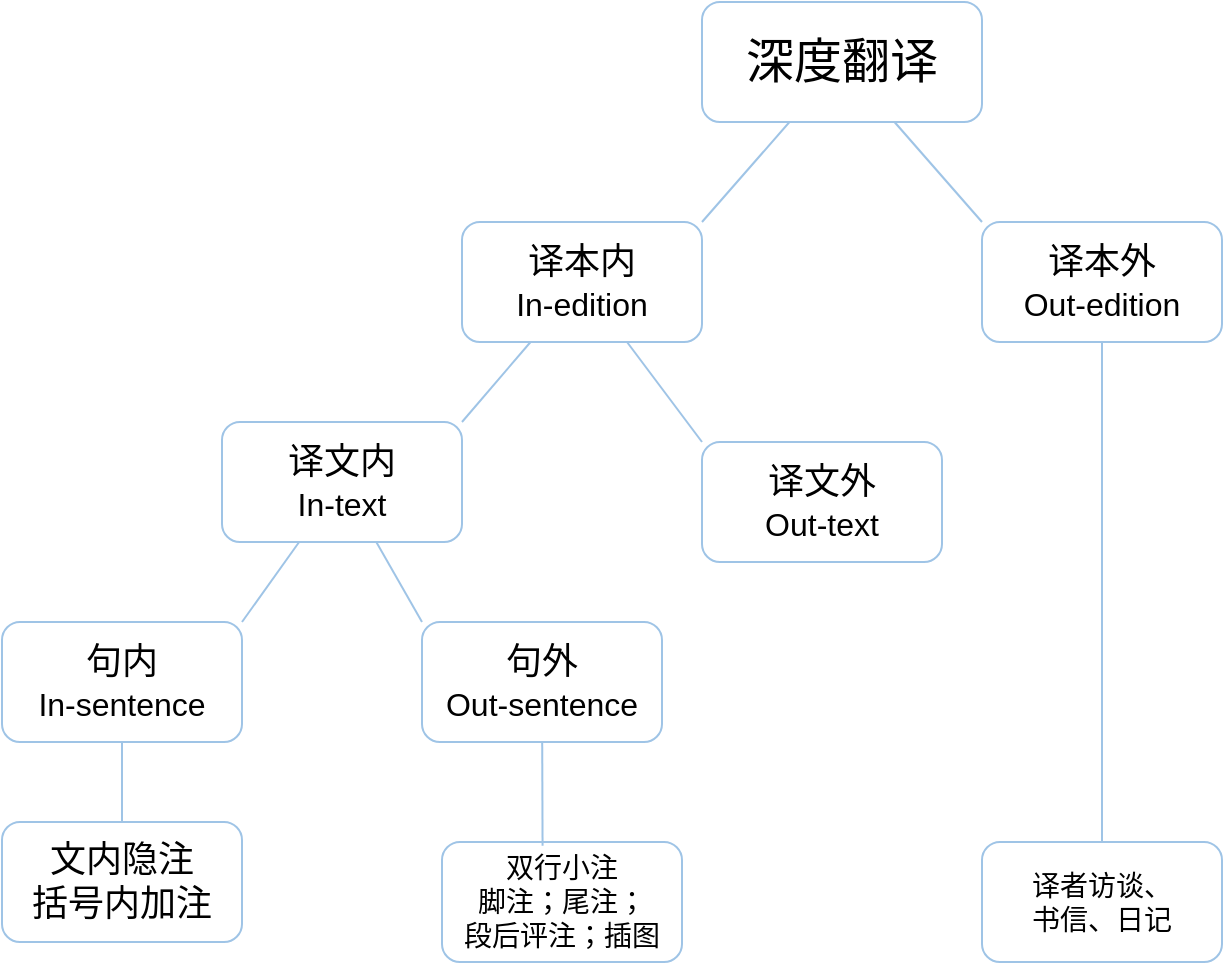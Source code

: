 <mxfile version="24.2.5" type="github">
  <diagram name="第 1 页" id="j2x289d80yOzC9EUgb64">
    <mxGraphModel dx="1167" dy="638" grid="1" gridSize="10" guides="1" tooltips="1" connect="1" arrows="1" fold="1" page="1" pageScale="1" pageWidth="827" pageHeight="1169" math="0" shadow="0">
      <root>
        <mxCell id="0" />
        <mxCell id="1" parent="0" />
        <mxCell id="Dwdkd8aCn5oXeaFHrTND-8" style="edgeStyle=none;rounded=0;orthogonalLoop=1;jettySize=auto;html=1;strokeColor=none;" edge="1" parent="1" source="Dwdkd8aCn5oXeaFHrTND-18" target="Dwdkd8aCn5oXeaFHrTND-3">
          <mxGeometry relative="1" as="geometry" />
        </mxCell>
        <mxCell id="Dwdkd8aCn5oXeaFHrTND-17" style="edgeStyle=none;rounded=0;orthogonalLoop=1;jettySize=auto;html=1;entryX=0;entryY=0;entryDx=0;entryDy=0;endArrow=none;endFill=0;strokeColor=#9FC4E6;" edge="1" parent="1" source="Dwdkd8aCn5oXeaFHrTND-2" target="Dwdkd8aCn5oXeaFHrTND-4">
          <mxGeometry relative="1" as="geometry" />
        </mxCell>
        <mxCell id="Dwdkd8aCn5oXeaFHrTND-21" style="edgeStyle=none;rounded=0;orthogonalLoop=1;jettySize=auto;html=1;entryX=1;entryY=0;entryDx=0;entryDy=0;endArrow=none;endFill=0;jumpStyle=none;strokeColor=#9fc4e6;" edge="1" parent="1" source="Dwdkd8aCn5oXeaFHrTND-2" target="Dwdkd8aCn5oXeaFHrTND-3">
          <mxGeometry relative="1" as="geometry" />
        </mxCell>
        <mxCell id="Dwdkd8aCn5oXeaFHrTND-2" value="&lt;font style=&quot;font-size: 24px;&quot;&gt;深度翻译&lt;/font&gt;" style="rounded=1;whiteSpace=wrap;html=1;strokeColor=#9FC4E6;" vertex="1" parent="1">
          <mxGeometry x="420" y="90" width="140" height="60" as="geometry" />
        </mxCell>
        <mxCell id="Dwdkd8aCn5oXeaFHrTND-22" style="edgeStyle=none;rounded=0;orthogonalLoop=1;jettySize=auto;html=1;entryX=1;entryY=0;entryDx=0;entryDy=0;endArrow=none;endFill=0;strokeColor=#9FC4E6;" edge="1" parent="1" source="Dwdkd8aCn5oXeaFHrTND-3" target="Dwdkd8aCn5oXeaFHrTND-19">
          <mxGeometry relative="1" as="geometry" />
        </mxCell>
        <mxCell id="Dwdkd8aCn5oXeaFHrTND-23" style="edgeStyle=none;rounded=0;orthogonalLoop=1;jettySize=auto;html=1;entryX=0;entryY=0;entryDx=0;entryDy=0;endArrow=none;endFill=0;strokeColor=#9FC4E6;" edge="1" parent="1" source="Dwdkd8aCn5oXeaFHrTND-3" target="Dwdkd8aCn5oXeaFHrTND-18">
          <mxGeometry relative="1" as="geometry" />
        </mxCell>
        <mxCell id="Dwdkd8aCn5oXeaFHrTND-3" value="&lt;font style=&quot;font-size: 18px;&quot;&gt;译本内&lt;/font&gt;&lt;div style=&quot;&quot;&gt;&lt;font style=&quot;font-size: 16px;&quot;&gt;In-edition&lt;/font&gt;&lt;/div&gt;" style="rounded=1;whiteSpace=wrap;html=1;strokeColor=#9FC4E6;" vertex="1" parent="1">
          <mxGeometry x="300" y="200" width="120" height="60" as="geometry" />
        </mxCell>
        <mxCell id="Dwdkd8aCn5oXeaFHrTND-27" style="edgeStyle=none;rounded=0;orthogonalLoop=1;jettySize=auto;html=1;endArrow=none;endFill=0;strokeColor=#9FC4E6;" edge="1" parent="1" source="Dwdkd8aCn5oXeaFHrTND-4" target="Dwdkd8aCn5oXeaFHrTND-26">
          <mxGeometry relative="1" as="geometry" />
        </mxCell>
        <mxCell id="Dwdkd8aCn5oXeaFHrTND-4" value="&lt;font style=&quot;font-size: 18px;&quot;&gt;译本外&lt;/font&gt;&lt;div style=&quot;&quot;&gt;&lt;font style=&quot;font-size: 16px;&quot;&gt;Out-edition&lt;/font&gt;&lt;/div&gt;" style="rounded=1;whiteSpace=wrap;html=1;strokeColor=#9FC4E6;" vertex="1" parent="1">
          <mxGeometry x="560" y="200" width="120" height="60" as="geometry" />
        </mxCell>
        <mxCell id="Dwdkd8aCn5oXeaFHrTND-13" style="edgeStyle=none;rounded=0;orthogonalLoop=1;jettySize=auto;html=1;entryX=0.5;entryY=0;entryDx=0;entryDy=0;endArrow=none;endFill=0;strokeColor=#9FC4E6;" edge="1" parent="1" source="Dwdkd8aCn5oXeaFHrTND-5" target="Dwdkd8aCn5oXeaFHrTND-11">
          <mxGeometry relative="1" as="geometry" />
        </mxCell>
        <mxCell id="Dwdkd8aCn5oXeaFHrTND-5" value="&lt;font style=&quot;font-size: 18px;&quot;&gt;句内&lt;/font&gt;&lt;div style=&quot;&quot;&gt;&lt;font style=&quot;font-size: 16px;&quot;&gt;In-sentence&lt;/font&gt;&lt;/div&gt;" style="rounded=1;whiteSpace=wrap;html=1;strokeColor=#9FC4E6;" vertex="1" parent="1">
          <mxGeometry x="70" y="400" width="120" height="60" as="geometry" />
        </mxCell>
        <mxCell id="Dwdkd8aCn5oXeaFHrTND-6" value="&lt;font style=&quot;font-size: 18px;&quot;&gt;句外&lt;/font&gt;&lt;div style=&quot;&quot;&gt;&lt;font style=&quot;font-size: 16px;&quot;&gt;Out-sentence&lt;/font&gt;&lt;/div&gt;" style="rounded=1;whiteSpace=wrap;html=1;strokeColor=#9FC4E6;" vertex="1" parent="1">
          <mxGeometry x="280" y="400" width="120" height="60" as="geometry" />
        </mxCell>
        <mxCell id="Dwdkd8aCn5oXeaFHrTND-11" value="&lt;font style=&quot;font-size: 18px;&quot;&gt;文内隐注&lt;/font&gt;&lt;div style=&quot;font-size: 18px;&quot;&gt;括号内加注&lt;/div&gt;" style="rounded=1;whiteSpace=wrap;html=1;strokeColor=#9FC4E6;" vertex="1" parent="1">
          <mxGeometry x="70" y="500" width="120" height="60" as="geometry" />
        </mxCell>
        <mxCell id="Dwdkd8aCn5oXeaFHrTND-12" value="&lt;font style=&quot;font-size: 14px;&quot;&gt;双行小注&lt;br&gt;&lt;/font&gt;&lt;div style=&quot;font-size: 14px;&quot;&gt;&lt;font style=&quot;font-size: 14px;&quot;&gt;脚注；尾注；&lt;/font&gt;&lt;/div&gt;&lt;div style=&quot;font-size: 14px;&quot;&gt;&lt;font style=&quot;font-size: 14px;&quot;&gt;段后评注；插图&lt;/font&gt;&lt;/div&gt;" style="rounded=1;whiteSpace=wrap;html=1;strokeColor=#9FC4E6;" vertex="1" parent="1">
          <mxGeometry x="290" y="510" width="120" height="60" as="geometry" />
        </mxCell>
        <mxCell id="Dwdkd8aCn5oXeaFHrTND-14" style="edgeStyle=none;rounded=0;orthogonalLoop=1;jettySize=auto;html=1;entryX=0.419;entryY=0.031;entryDx=0;entryDy=0;entryPerimeter=0;endArrow=none;endFill=0;strokeColor=#9FC4E6;" edge="1" parent="1" source="Dwdkd8aCn5oXeaFHrTND-6" target="Dwdkd8aCn5oXeaFHrTND-12">
          <mxGeometry relative="1" as="geometry" />
        </mxCell>
        <mxCell id="Dwdkd8aCn5oXeaFHrTND-24" style="edgeStyle=none;rounded=0;orthogonalLoop=1;jettySize=auto;html=1;entryX=1;entryY=0;entryDx=0;entryDy=0;endArrow=none;endFill=0;strokeColor=#9FC4E6;" edge="1" parent="1" source="Dwdkd8aCn5oXeaFHrTND-19" target="Dwdkd8aCn5oXeaFHrTND-5">
          <mxGeometry relative="1" as="geometry" />
        </mxCell>
        <mxCell id="Dwdkd8aCn5oXeaFHrTND-25" style="edgeStyle=none;rounded=0;orthogonalLoop=1;jettySize=auto;html=1;entryX=0;entryY=0;entryDx=0;entryDy=0;endArrow=none;endFill=0;strokeColor=#9FC4E6;" edge="1" parent="1" source="Dwdkd8aCn5oXeaFHrTND-19" target="Dwdkd8aCn5oXeaFHrTND-6">
          <mxGeometry relative="1" as="geometry" />
        </mxCell>
        <mxCell id="Dwdkd8aCn5oXeaFHrTND-19" value="&lt;font style=&quot;font-size: 18px;&quot;&gt;译文内&lt;/font&gt;&lt;div style=&quot;&quot;&gt;&lt;font style=&quot;font-size: 16px;&quot;&gt;In-text&lt;/font&gt;&lt;/div&gt;" style="rounded=1;whiteSpace=wrap;html=1;strokeColor=#9FC4E6;" vertex="1" parent="1">
          <mxGeometry x="180" y="300" width="120" height="60" as="geometry" />
        </mxCell>
        <mxCell id="Dwdkd8aCn5oXeaFHrTND-20" value="" style="edgeStyle=none;rounded=0;orthogonalLoop=1;jettySize=auto;html=1;strokeColor=none;" edge="1" parent="1" source="Dwdkd8aCn5oXeaFHrTND-2" target="Dwdkd8aCn5oXeaFHrTND-18">
          <mxGeometry relative="1" as="geometry">
            <mxPoint x="474" y="160" as="sourcePoint" />
            <mxPoint x="326" y="430" as="targetPoint" />
          </mxGeometry>
        </mxCell>
        <mxCell id="Dwdkd8aCn5oXeaFHrTND-18" value="&lt;font style=&quot;font-size: 18px;&quot;&gt;译文外&lt;/font&gt;&lt;div style=&quot;&quot;&gt;&lt;font style=&quot;font-size: 16px;&quot;&gt;Out-text&lt;/font&gt;&lt;/div&gt;" style="rounded=1;whiteSpace=wrap;html=1;strokeColor=#9FC4E6;" vertex="1" parent="1">
          <mxGeometry x="420" y="310" width="120" height="60" as="geometry" />
        </mxCell>
        <mxCell id="Dwdkd8aCn5oXeaFHrTND-26" value="&lt;span style=&quot;font-size: 14px;&quot;&gt;译者访谈、&lt;/span&gt;&lt;div&gt;&lt;span style=&quot;font-size: 14px;&quot;&gt;书信、日记&lt;/span&gt;&lt;/div&gt;" style="rounded=1;whiteSpace=wrap;html=1;strokeColor=#9FC4E6;" vertex="1" parent="1">
          <mxGeometry x="560" y="510" width="120" height="60" as="geometry" />
        </mxCell>
      </root>
    </mxGraphModel>
  </diagram>
</mxfile>
